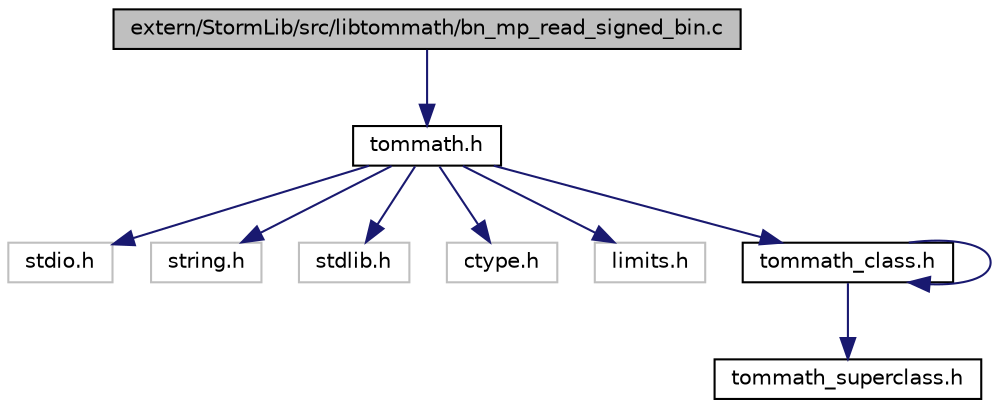 digraph G
{
  edge [fontname="Helvetica",fontsize="10",labelfontname="Helvetica",labelfontsize="10"];
  node [fontname="Helvetica",fontsize="10",shape=record];
  Node1 [label="extern/StormLib/src/libtommath/bn_mp_read_signed_bin.c",height=0.2,width=0.4,color="black", fillcolor="grey75", style="filled" fontcolor="black"];
  Node1 -> Node2 [color="midnightblue",fontsize="10",style="solid",fontname="Helvetica"];
  Node2 [label="tommath.h",height=0.2,width=0.4,color="black", fillcolor="white", style="filled",URL="$tommath_8h.html"];
  Node2 -> Node3 [color="midnightblue",fontsize="10",style="solid",fontname="Helvetica"];
  Node3 [label="stdio.h",height=0.2,width=0.4,color="grey75", fillcolor="white", style="filled"];
  Node2 -> Node4 [color="midnightblue",fontsize="10",style="solid",fontname="Helvetica"];
  Node4 [label="string.h",height=0.2,width=0.4,color="grey75", fillcolor="white", style="filled"];
  Node2 -> Node5 [color="midnightblue",fontsize="10",style="solid",fontname="Helvetica"];
  Node5 [label="stdlib.h",height=0.2,width=0.4,color="grey75", fillcolor="white", style="filled"];
  Node2 -> Node6 [color="midnightblue",fontsize="10",style="solid",fontname="Helvetica"];
  Node6 [label="ctype.h",height=0.2,width=0.4,color="grey75", fillcolor="white", style="filled"];
  Node2 -> Node7 [color="midnightblue",fontsize="10",style="solid",fontname="Helvetica"];
  Node7 [label="limits.h",height=0.2,width=0.4,color="grey75", fillcolor="white", style="filled"];
  Node2 -> Node8 [color="midnightblue",fontsize="10",style="solid",fontname="Helvetica"];
  Node8 [label="tommath_class.h",height=0.2,width=0.4,color="black", fillcolor="white", style="filled",URL="$tommath__class_8h.html"];
  Node8 -> Node9 [color="midnightblue",fontsize="10",style="solid",fontname="Helvetica"];
  Node9 [label="tommath_superclass.h",height=0.2,width=0.4,color="black", fillcolor="white", style="filled",URL="$tommath__superclass_8h.html"];
  Node8 -> Node8 [color="midnightblue",fontsize="10",style="solid",fontname="Helvetica"];
}
